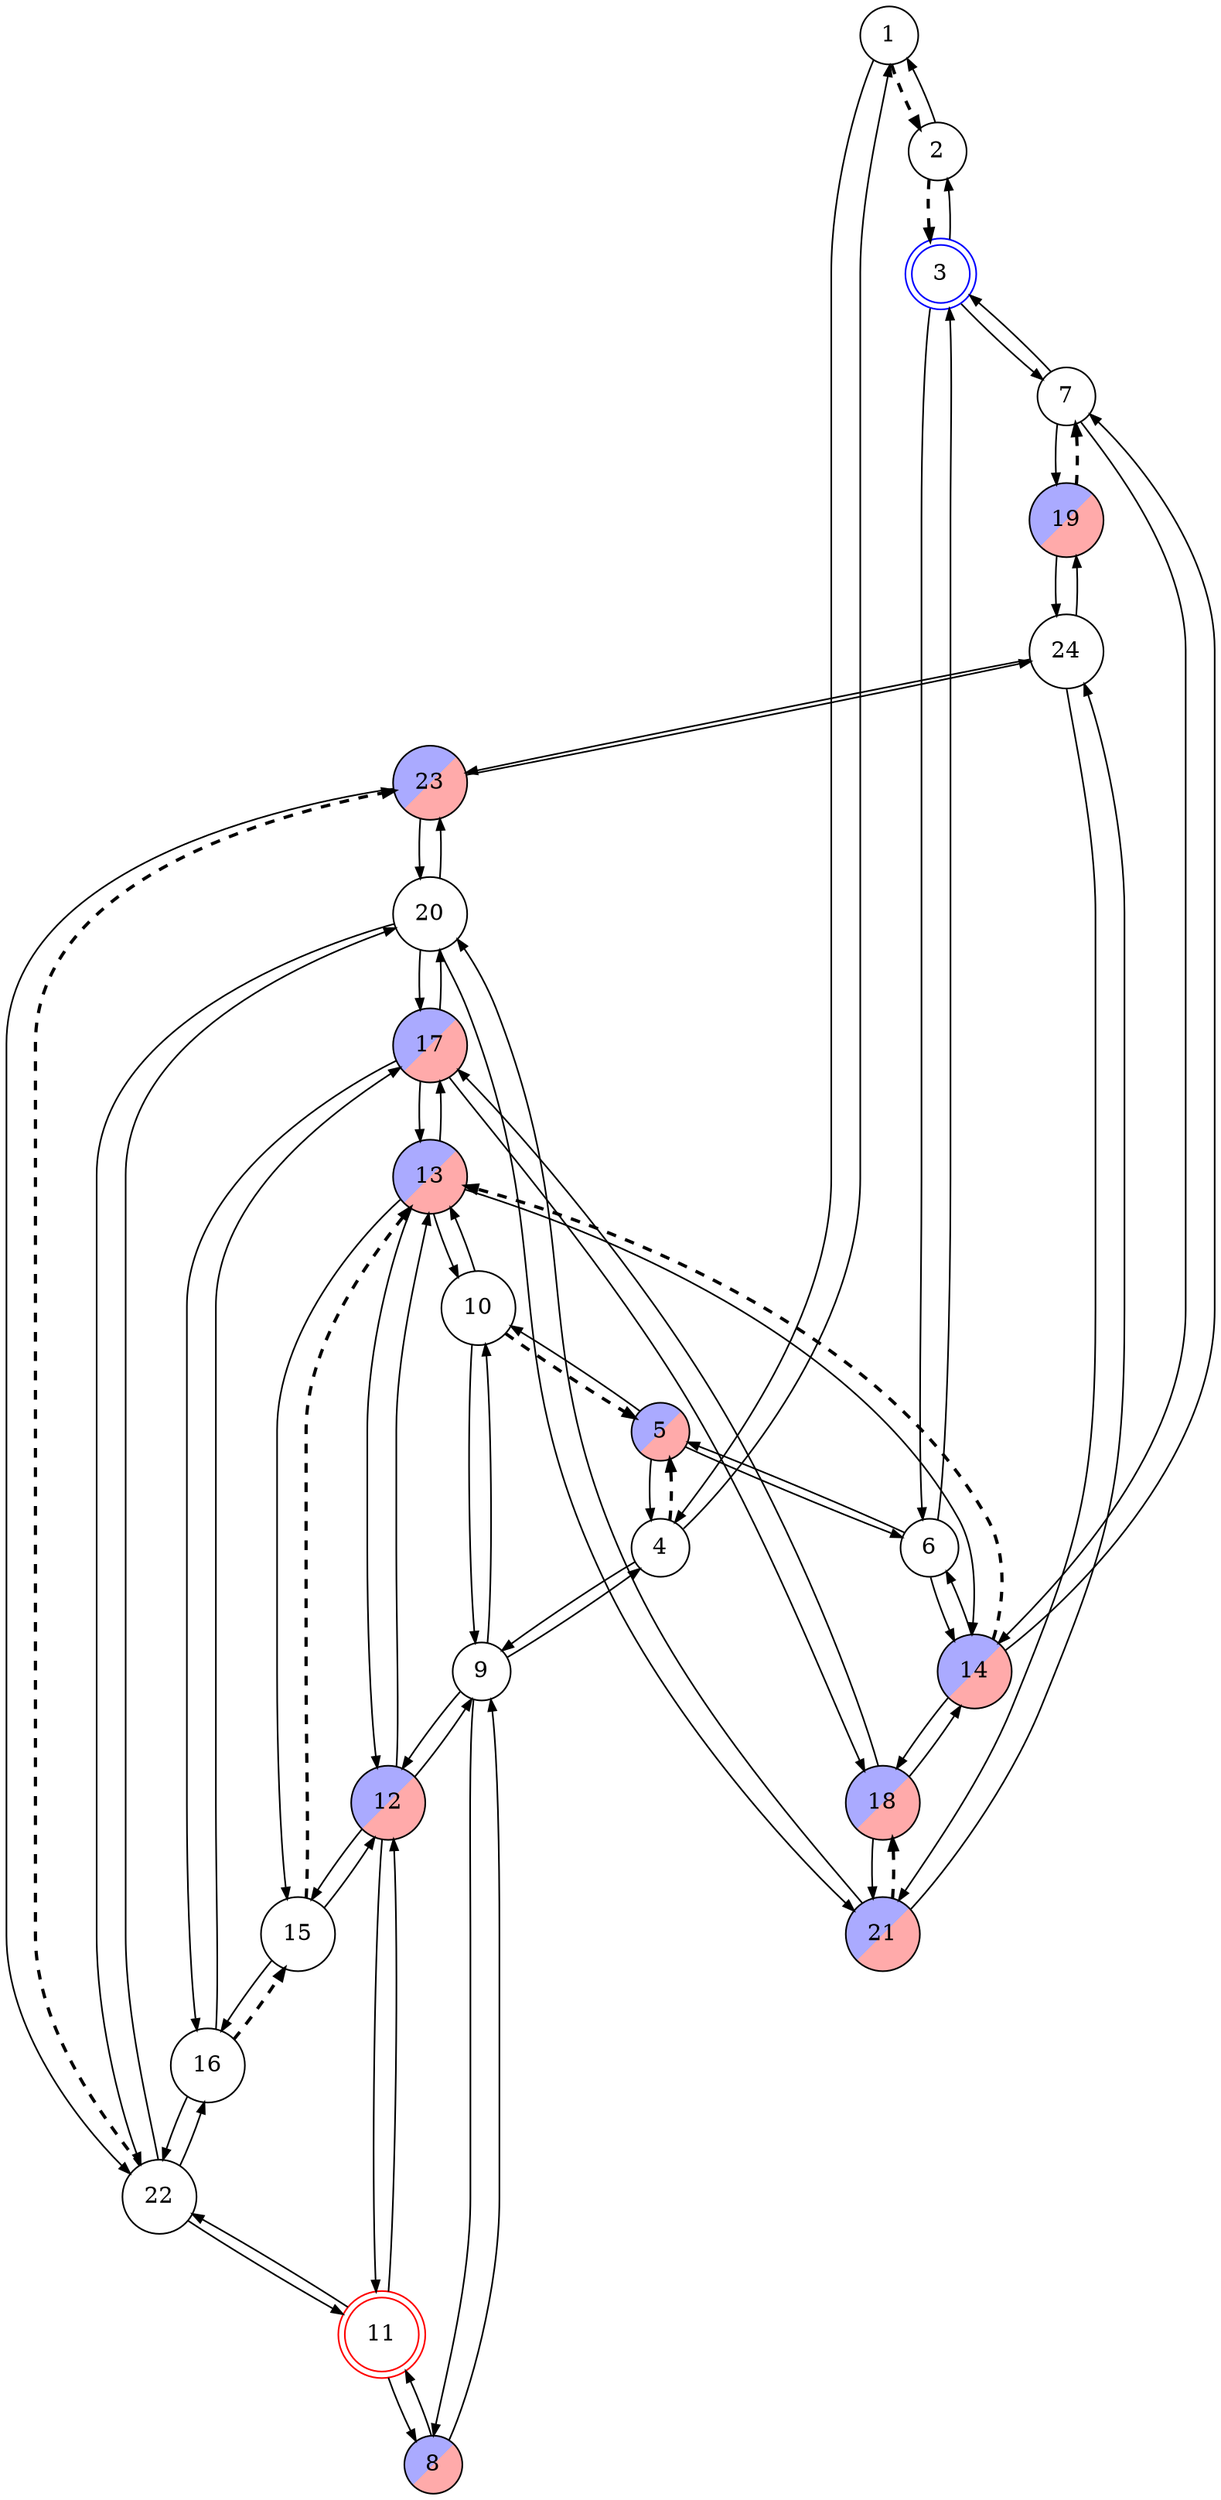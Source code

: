 digraph finite_state_machine {
    node [shape=circle]
    1	  [pos="2,1!"]
    2	  [pos="3,1!"]
    3	  [pos="4,1!", shape=doublecircle, color=blue]
    4	  [pos="2,2!"]
    5	  [pos="3,2!", style="filled", gradientangle=135, fillcolor="#ffaaaa;0.5:#aaaaff"]
    6	  [pos="4,2!"]
    7	  [pos="5,2!"]
    8	  [pos="1,3!", style="filled", gradientangle=135, fillcolor="#ffaaaa;0.5:#aaaaff"]
    9	  [pos="2,3!"]
    10	[pos="3,3!"]
    11	[pos="1,4!", shape=doublecircle, color=red]
    12	[pos="2,4!", style="filled", gradientangle=135, fillcolor="#ffaaaa;0.5:#aaaaff"]
    13	[pos="3,4!", style="filled", gradientangle=135, fillcolor="#ffaaaa;0.5:#aaaaff"]
    14	[pos="4,4!", style="filled", gradientangle=135, fillcolor="#ffaaaa;0.5:#aaaaff"]
    15	[pos="2.5,5!"]
    16	[pos="2,6!"]
    17	[pos="3,6!", style="filled", gradientangle=135, fillcolor="#ffaaaa;0.5:#aaaaff"]
    18	[pos="4,6!", style="filled", gradientangle=135, fillcolor="#ffaaaa;0.5:#aaaaff"]
    19	[pos="5,6!", style="filled", gradientangle=135, fillcolor="#ffaaaa;0.5:#aaaaff"]
    20	[pos="3,7!"]
    21	[pos="4,7!", style="filled", gradientangle=135, fillcolor="#ffaaaa;0.5:#aaaaff"]
    22	[pos="1,8!"]
    23	[pos="3,8!", style="filled", gradientangle=135, fillcolor="#ffaaaa;0.5:#aaaaff"]
    24	[pos="4,8!"]

    // Arcs
    edge [arrowsize=0.7]
    1 -> 2 [style="dashed", penwidth=2]
    1 -> 4
    2 -> 1
    2 -> 3 [style="dashed", penwidth=2]
    3 -> 2
    3 -> 6
    3 -> 7
    4 -> 1
    4 -> 5 [style="dashed", penwidth=2]
    4 -> 9
    5 -> 4
    5 -> 6
    5 -> 10
    6 -> 5
    6 -> 3
    6 -> 14
    7 -> 3
    7 -> 14
    7 -> 19
    8 -> 9
    8 -> 11
    9 -> 4
    9 -> 8
    9 -> 10
    9 -> 12
    10 -> 5 [style="dashed", penwidth=2]
    10 -> 9
    10 -> 13
    11 -> 8
    11 -> 12
    11 -> 22
    12 -> 9
    12 -> 11
    12 -> 13
    12 -> 15
    13 -> 10
    13 -> 12
    13 -> 14
    13 -> 15
    13 -> 17
    14 -> 6
    14 -> 7
    14 -> 13 [style="dashed", penwidth=2]
    14 -> 18
    15 -> 12
    15 -> 13 [style="dashed", penwidth=2]
    15 -> 16
    16 -> 15 [style="dashed", penwidth=2]
    16 -> 17
    16 -> 22
    17 -> 13
    17 -> 16
    17 -> 18
    17 -> 20
    18 -> 17
    18 -> 14
    18 -> 21
    19 -> 7  [style="dashed", penwidth=2]
    19 -> 24
    20 -> 17
    20 -> 21
    20 -> 22
    20 -> 23
    21 -> 18 [style="dashed", penwidth=2]
    21 -> 20
    21 -> 24
    22 -> 11
    22 -> 16
    22 -> 20
    22 -> 23 [style="dashed", penwidth=2]
    23 -> 20
    23 -> 22
    23 -> 24
    24 -> 19
    24 -> 21
    24 -> 23
  }